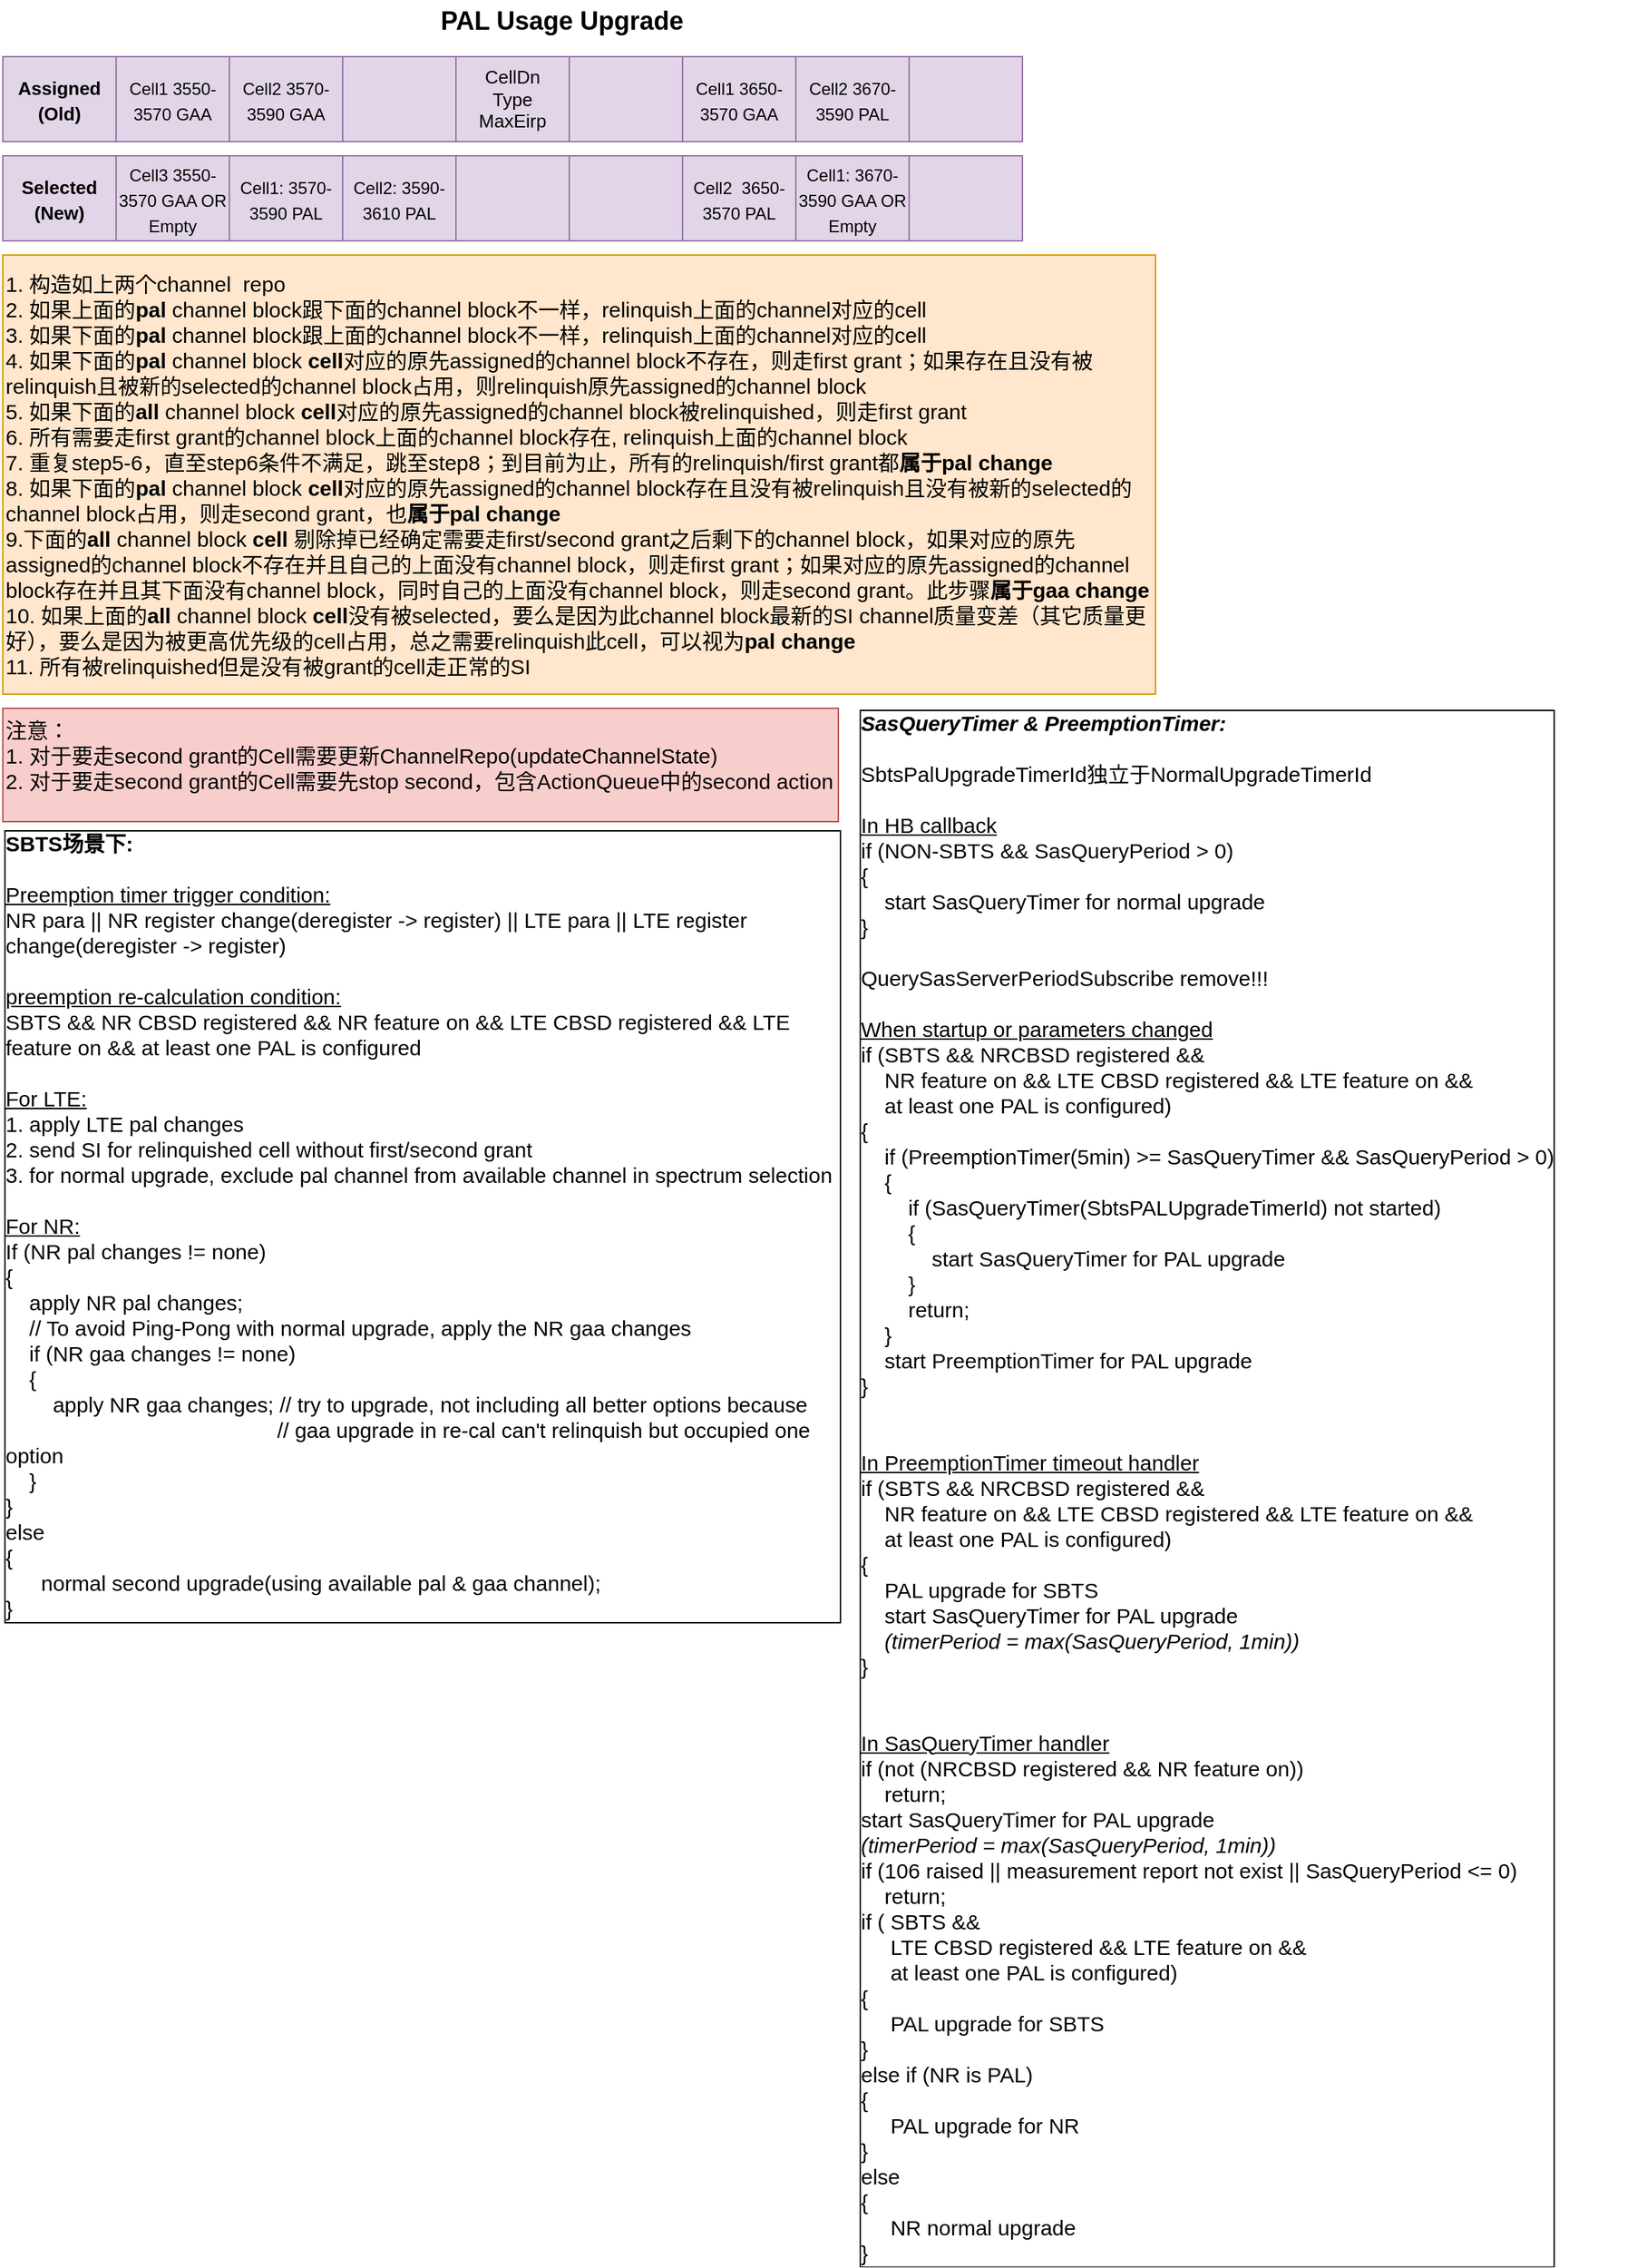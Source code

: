 <mxfile version="18.0.3" type="github">
  <diagram id="I7b-DVMGUag0UUCmyViW" name="Page-1">
    <mxGraphModel dx="1422" dy="762" grid="1" gridSize="10" guides="1" tooltips="1" connect="1" arrows="1" fold="1" page="1" pageScale="1" pageWidth="1169" pageHeight="1654" math="0" shadow="0">
      <root>
        <mxCell id="0" />
        <mxCell id="1" parent="0" />
        <mxCell id="0SPUhZUTOxkxkWTP6AR3-1" value="1. 构造如上两个channel&amp;nbsp; repo&lt;br&gt;2. 如果上面的&lt;b&gt;pal &lt;/b&gt;channel block跟下面的channel block不一样，relinquish上面的channel对应的cell&lt;br&gt;3. 如果下面的&lt;b&gt;pal &lt;/b&gt;channel block跟上面的channel block不一样，relinquish上面的channel对应的cell&lt;br&gt;4. 如果下面的&lt;b&gt;pal &lt;/b&gt;channel block &lt;b&gt;cell&lt;/b&gt;对应的原先assigned的channel block不存在，则走first grant；如果存在且没有被relinquish且被新的selected的channel block占用，则relinquish原先assigned的channel block&lt;br&gt;5. 如果下面的&lt;b&gt;all &lt;/b&gt;channel block &lt;b&gt;cell&lt;/b&gt;对应的原先assigned的channel block被relinquished，则走first grant&lt;br&gt;6. 所有需要走first grant的channel block上面的channel block存在, relinquish上面的channel block&lt;br&gt;7. 重复step5-6，直至step6条件不满足，跳至step8；到目前为止，所有的relinquish/first grant都&lt;b&gt;属于pal change&lt;/b&gt;&lt;br&gt;8. 如果下面的&lt;b&gt;pal &lt;/b&gt;channel block &lt;b&gt;cell&lt;/b&gt;对应的原先assigned的channel block存在且没有被relinquish且没有被新的selected的channel block占用，则走second grant，也&lt;b&gt;属于pal change&lt;/b&gt;&lt;br&gt;9.下面的&lt;b&gt;all &lt;/b&gt;channel block &lt;b&gt;cell &lt;/b&gt;剔除掉已经确定需要走first/second grant之后剩下的channel block，如果对应的原先assigned的channel block不存在并且自己的上面没有channel block，则走first grant；如果对应的原先assigned的channel block存在并且其下面没有channel block，同时自己的上面没有channel block，则走second grant。此步骤&lt;b&gt;属于gaa change&lt;/b&gt;&lt;br&gt;10. 如果上面的&lt;b&gt;all&amp;nbsp;&lt;/b&gt;channel block &lt;b&gt;cell&lt;/b&gt;没有被selected，要么是因为此channel block最新的SI channel质量变差（其它质量更好），要么是因为被更高优先级的cell占用，总之需要relinquish此cell，可以视为&lt;b&gt;pal change&lt;/b&gt;&lt;br&gt;11. 所有被relinquished但是没有被grant的cell走正常的SI" style="rounded=0;whiteSpace=wrap;html=1;align=left;fontSize=15;fillColor=#ffe6cc;strokeColor=#d79b00;fontFamily=Helvetica;" parent="1" vertex="1">
          <mxGeometry x="7" y="190" width="814" height="310" as="geometry" />
        </mxCell>
        <mxCell id="0SPUhZUTOxkxkWTP6AR3-2" value="&lt;b&gt;&lt;span style=&quot;font-size: 13px;&quot;&gt;Assigned&lt;/span&gt;&lt;br style=&quot;font-size: 13px;&quot;&gt;&lt;span style=&quot;font-size: 13px;&quot;&gt;(Old)&lt;/span&gt;&lt;/b&gt;" style="rounded=0;whiteSpace=wrap;html=1;fontSize=15;align=center;verticalAlign=middle;fillColor=#e1d5e7;strokeColor=#9673a6;fontFamily=Helvetica;" parent="1" vertex="1">
          <mxGeometry x="7" y="50" width="80" height="60" as="geometry" />
        </mxCell>
        <mxCell id="0SPUhZUTOxkxkWTP6AR3-3" value="&lt;span style=&quot;font-size: 12px&quot;&gt;Cell1 3550-3570 GAA&lt;/span&gt;" style="rounded=0;whiteSpace=wrap;html=1;fontSize=15;align=center;verticalAlign=middle;fillColor=#e1d5e7;strokeColor=#9673a6;fontFamily=Helvetica;" parent="1" vertex="1">
          <mxGeometry x="87" y="50" width="80" height="60" as="geometry" />
        </mxCell>
        <mxCell id="0SPUhZUTOxkxkWTP6AR3-4" value="&lt;span style=&quot;font-size: 12px&quot;&gt;Cell2 3570-3590 GAA&lt;/span&gt;" style="rounded=0;whiteSpace=wrap;html=1;fontSize=15;align=center;verticalAlign=middle;fillColor=#e1d5e7;strokeColor=#9673a6;fontFamily=Helvetica;" parent="1" vertex="1">
          <mxGeometry x="167" y="50" width="80" height="60" as="geometry" />
        </mxCell>
        <mxCell id="0SPUhZUTOxkxkWTP6AR3-5" value="" style="rounded=0;whiteSpace=wrap;html=1;fontSize=15;align=center;verticalAlign=middle;fillColor=#e1d5e7;strokeColor=#9673a6;fontFamily=Helvetica;" parent="1" vertex="1">
          <mxGeometry x="247" y="50" width="80" height="60" as="geometry" />
        </mxCell>
        <mxCell id="0SPUhZUTOxkxkWTP6AR3-6" value="CellDn&lt;br&gt;Type&lt;br style=&quot;font-size: 13px&quot;&gt;MaxEirp" style="rounded=0;whiteSpace=wrap;html=1;fontSize=13;align=center;fontStyle=0;verticalAlign=middle;fillColor=#e1d5e7;strokeColor=#9673a6;fontFamily=Helvetica;" parent="1" vertex="1">
          <mxGeometry x="327" y="50" width="80" height="60" as="geometry" />
        </mxCell>
        <mxCell id="0SPUhZUTOxkxkWTP6AR3-7" value="" style="rounded=0;whiteSpace=wrap;html=1;fontSize=15;align=center;verticalAlign=middle;fillColor=#e1d5e7;strokeColor=#9673a6;fontFamily=Helvetica;" parent="1" vertex="1">
          <mxGeometry x="407" y="50" width="80" height="60" as="geometry" />
        </mxCell>
        <mxCell id="0SPUhZUTOxkxkWTP6AR3-8" value="&lt;span style=&quot;font-size: 12px&quot;&gt;Cell1 3650-3570 GAA&lt;/span&gt;" style="rounded=0;whiteSpace=wrap;html=1;fontSize=15;align=center;verticalAlign=middle;fillColor=#e1d5e7;strokeColor=#9673a6;fontFamily=Helvetica;" parent="1" vertex="1">
          <mxGeometry x="487" y="50" width="80" height="60" as="geometry" />
        </mxCell>
        <mxCell id="0SPUhZUTOxkxkWTP6AR3-9" value="&lt;span style=&quot;font-size: 12px&quot;&gt;Cell2 3670-3590 PAL&lt;/span&gt;" style="rounded=0;whiteSpace=wrap;html=1;fontSize=15;align=center;verticalAlign=middle;fillColor=#e1d5e7;strokeColor=#9673a6;fontFamily=Helvetica;" parent="1" vertex="1">
          <mxGeometry x="567" y="50" width="80" height="60" as="geometry" />
        </mxCell>
        <mxCell id="0SPUhZUTOxkxkWTP6AR3-10" value="" style="rounded=0;whiteSpace=wrap;html=1;fontSize=15;align=center;verticalAlign=middle;fillColor=#e1d5e7;strokeColor=#9673a6;fontFamily=Helvetica;" parent="1" vertex="1">
          <mxGeometry x="647" y="50" width="80" height="60" as="geometry" />
        </mxCell>
        <mxCell id="0SPUhZUTOxkxkWTP6AR3-11" value="&lt;b&gt;&lt;span style=&quot;font-size: 13px;&quot;&gt;Selected&lt;/span&gt;&lt;br style=&quot;font-size: 13px;&quot;&gt;&lt;span style=&quot;font-size: 13px;&quot;&gt;(New)&lt;/span&gt;&lt;/b&gt;" style="rounded=0;whiteSpace=wrap;html=1;fontSize=15;align=center;verticalAlign=middle;fillColor=#e1d5e7;strokeColor=#9673a6;fontFamily=Helvetica;" parent="1" vertex="1">
          <mxGeometry x="7" y="120" width="80" height="60" as="geometry" />
        </mxCell>
        <mxCell id="0SPUhZUTOxkxkWTP6AR3-12" value="&lt;span style=&quot;font-size: 12px&quot;&gt;Cell3 3550-3570 GAA OR&lt;br&gt;Empty&lt;br&gt;&lt;/span&gt;" style="rounded=0;whiteSpace=wrap;html=1;fontSize=15;align=center;verticalAlign=middle;fillColor=#e1d5e7;strokeColor=#9673a6;fontFamily=Helvetica;" parent="1" vertex="1">
          <mxGeometry x="87" y="120" width="80" height="60" as="geometry" />
        </mxCell>
        <mxCell id="0SPUhZUTOxkxkWTP6AR3-13" value="&lt;span style=&quot;font-size: 12px&quot;&gt;Cell1: 3570-3590 PAL&lt;/span&gt;" style="rounded=0;whiteSpace=wrap;html=1;fontSize=15;align=center;verticalAlign=middle;fillColor=#e1d5e7;strokeColor=#9673a6;fontFamily=Helvetica;" parent="1" vertex="1">
          <mxGeometry x="167" y="120" width="80" height="60" as="geometry" />
        </mxCell>
        <mxCell id="0SPUhZUTOxkxkWTP6AR3-14" value="&lt;span style=&quot;font-size: 12px&quot;&gt;Cell2: 3590-3610 PAL&lt;/span&gt;" style="rounded=0;whiteSpace=wrap;html=1;fontSize=15;align=center;verticalAlign=middle;fillColor=#e1d5e7;strokeColor=#9673a6;fontFamily=Helvetica;" parent="1" vertex="1">
          <mxGeometry x="247" y="120" width="80" height="60" as="geometry" />
        </mxCell>
        <mxCell id="0SPUhZUTOxkxkWTP6AR3-15" value="" style="rounded=0;whiteSpace=wrap;html=1;fontSize=15;align=center;verticalAlign=middle;fillColor=#e1d5e7;strokeColor=#9673a6;fontFamily=Helvetica;" parent="1" vertex="1">
          <mxGeometry x="327" y="120" width="80" height="60" as="geometry" />
        </mxCell>
        <mxCell id="0SPUhZUTOxkxkWTP6AR3-16" value="" style="rounded=0;whiteSpace=wrap;html=1;fontSize=15;align=center;verticalAlign=middle;fillColor=#e1d5e7;strokeColor=#9673a6;fontFamily=Helvetica;" parent="1" vertex="1">
          <mxGeometry x="407" y="120" width="80" height="60" as="geometry" />
        </mxCell>
        <mxCell id="0SPUhZUTOxkxkWTP6AR3-17" value="&lt;font style=&quot;font-size: 12px&quot;&gt;Cell2&amp;nbsp; 3650-3570 PAL&lt;/font&gt;" style="rounded=0;whiteSpace=wrap;html=1;fontSize=15;align=center;verticalAlign=middle;fillColor=#e1d5e7;strokeColor=#9673a6;fontFamily=Helvetica;" parent="1" vertex="1">
          <mxGeometry x="487" y="120" width="80" height="60" as="geometry" />
        </mxCell>
        <mxCell id="0SPUhZUTOxkxkWTP6AR3-18" value="&lt;span style=&quot;font-size: 12px&quot;&gt;Cell1: 3670-3590 GAA OR Empty&lt;/span&gt;" style="rounded=0;whiteSpace=wrap;html=1;fontSize=15;align=center;verticalAlign=middle;fillColor=#e1d5e7;strokeColor=#9673a6;fontFamily=Helvetica;" parent="1" vertex="1">
          <mxGeometry x="567" y="120" width="80" height="60" as="geometry" />
        </mxCell>
        <mxCell id="0SPUhZUTOxkxkWTP6AR3-19" value="" style="rounded=0;whiteSpace=wrap;html=1;fontSize=15;align=center;verticalAlign=middle;fillColor=#e1d5e7;strokeColor=#9673a6;fontFamily=Helvetica;" parent="1" vertex="1">
          <mxGeometry x="647" y="120" width="80" height="60" as="geometry" />
        </mxCell>
        <mxCell id="0SPUhZUTOxkxkWTP6AR3-22" value="PAL Usage Upgrade" style="text;html=1;strokeColor=none;fillColor=none;align=center;verticalAlign=middle;whiteSpace=wrap;rounded=0;fontSize=18;fontColor=#000000;fontStyle=1;fontFamily=Helvetica;" parent="1" vertex="1">
          <mxGeometry x="292" y="10" width="220" height="30" as="geometry" />
        </mxCell>
        <mxCell id="0SPUhZUTOxkxkWTP6AR3-23" value="&lt;font style=&quot;font-size: 15px&quot;&gt;注意：&lt;br&gt;1. 对于要走second grant的Cell需要更新ChannelRepo(updateChannelState)&lt;br&gt;2. 对于要走second grant的Cell需要先stop second，包含ActionQueue中的second action&lt;br&gt;&lt;/font&gt;" style="text;html=1;strokeColor=#b85450;fillColor=#f8cecc;align=left;verticalAlign=top;whiteSpace=wrap;rounded=0;fontSize=14;fontFamily=Helvetica;" parent="1" vertex="1">
          <mxGeometry x="7" y="510" width="590" height="80" as="geometry" />
        </mxCell>
        <mxCell id="e3JJVRDGPqxO4OqVIrgf-2" value="&lt;font style=&quot;font-size: 15px;&quot;&gt;&lt;font style=&quot;font-size: 15px;&quot;&gt;&lt;b style=&quot;&quot;&gt;SBTS场景下:&lt;br&gt;&lt;/b&gt;&lt;br&gt;&lt;u&gt;Preemption timer trigger condition:&lt;/u&gt;&lt;br&gt;NR para || NR register change(deregister -&amp;gt; register) || LTE para || LTE register change(deregister -&amp;gt; register)&lt;br&gt;&lt;br&gt;&lt;u&gt;preemption re-calculation condition:&lt;/u&gt;&lt;br&gt;SBTS &amp;amp;&amp;amp; NR CBSD registered &amp;amp;&amp;amp; NR feature on &amp;amp;&amp;amp; LTE CBSD registered &amp;amp;&amp;amp; LTE feature on &amp;amp;&amp;amp; at least one PAL is configured&lt;br style=&quot;&quot;&gt;&lt;br&gt;&lt;u style=&quot;&quot;&gt;For LTE:&lt;/u&gt;&lt;br style=&quot;&quot;&gt;1. apply LTE pal changes&lt;br style=&quot;&quot;&gt;2. send SI for relinquished cell without first/second grant&lt;br style=&quot;&quot;&gt;3. for normal upgrade, exclude pal channel from available channel in spectrum selection&amp;nbsp;&lt;br style=&quot;&quot;&gt;&lt;br style=&quot;&quot;&gt;&lt;u style=&quot;&quot;&gt;For NR:&lt;/u&gt;&lt;/font&gt;&lt;br style=&quot;&quot;&gt;If (NR pal changes != none)&lt;br style=&quot;&quot;&gt;{&lt;br style=&quot;&quot;&gt;&amp;nbsp; &amp;nbsp; apply NR pal changes;&lt;br&gt;&amp;nbsp; &amp;nbsp; // To avoid Ping-Pong with normal upgrade, apply the&amp;nbsp;NR gaa changes&lt;br style=&quot;&quot;&gt;&amp;nbsp; &amp;nbsp; if (NR gaa changes != none)&lt;br style=&quot;&quot;&gt;&amp;nbsp; &amp;nbsp; {&lt;br style=&quot;&quot;&gt;&amp;nbsp; &amp;nbsp; &amp;nbsp; &amp;nbsp; apply NR gaa changes; // try to upgrade, not including all better options because&amp;nbsp;&lt;br&gt;&amp;nbsp; &amp;nbsp; &amp;nbsp; &amp;nbsp; &amp;nbsp; &amp;nbsp; &amp;nbsp; &amp;nbsp; &amp;nbsp; &amp;nbsp; &amp;nbsp; &amp;nbsp; &amp;nbsp; &amp;nbsp; &amp;nbsp; &amp;nbsp; &amp;nbsp; &amp;nbsp; &amp;nbsp; &amp;nbsp; &amp;nbsp; &amp;nbsp; &amp;nbsp; // gaa upgrade in re-cal can&#39;t relinquish but occupied one option&lt;br style=&quot;&quot;&gt;&amp;nbsp; &amp;nbsp; }&lt;br style=&quot;&quot;&gt;}&lt;br style=&quot;&quot;&gt;else&lt;br style=&quot;&quot;&gt;{&lt;br style=&quot;&quot;&gt;&amp;nbsp; &amp;nbsp; &amp;nbsp; normal second upgrade(using available pal &amp;amp; gaa channel);&lt;br style=&quot;&quot;&gt;}&lt;/font&gt;" style="text;html=1;strokeColor=none;fillColor=none;align=left;verticalAlign=top;whiteSpace=wrap;rounded=0;fontSize=14;fontFamily=Helvetica;labelBorderColor=default;labelBackgroundColor=none;sketch=0;shadow=0;glass=0;" parent="1" vertex="1">
          <mxGeometry x="5.5" y="589" width="593" height="580" as="geometry" />
        </mxCell>
        <mxCell id="syBKgrgxoMQ6-uX4aRrQ-3" value="&lt;div style=&quot;font-size: 15px;&quot;&gt;&lt;font style=&quot;font-size: 15px;&quot;&gt;&lt;i style=&quot;&quot;&gt;&lt;b style=&quot;&quot;&gt;SasQueryTimer &amp;amp; PreemptionTimer:&lt;/b&gt;&lt;/i&gt;&lt;/font&gt;&lt;/div&gt;&lt;div style=&quot;font-size: 15px;&quot;&gt;&lt;br&gt;&lt;/div&gt;&lt;div style=&quot;font-size: 15px;&quot;&gt;&lt;font style=&quot;font-size: 15px;&quot;&gt;SbtsPalUpgradeTimerId独立于NormalUpgradeTimerId&lt;/font&gt;&lt;/div&gt;&lt;div style=&quot;font-size: 15px;&quot;&gt;&lt;font style=&quot;font-size: 15px;&quot;&gt;&lt;br&gt;&lt;/font&gt;&lt;/div&gt;&lt;div style=&quot;font-size: 15px;&quot;&gt;&lt;font style=&quot;font-size: 15px;&quot;&gt;&lt;u&gt;In HB callback&lt;/u&gt;&lt;/font&gt;&lt;/div&gt;&lt;div style=&quot;font-size: 15px;&quot;&gt;&lt;font style=&quot;font-size: 15px;&quot;&gt;if (NON-SBTS &amp;amp;&amp;amp; SasQueryPeriod &amp;gt; 0)&lt;/font&gt;&lt;/div&gt;&lt;div style=&quot;font-size: 15px;&quot;&gt;&lt;font style=&quot;font-size: 15px;&quot;&gt;{&lt;/font&gt;&lt;/div&gt;&lt;div style=&quot;font-size: 15px;&quot;&gt;&lt;font style=&quot;font-size: 15px;&quot;&gt;&amp;nbsp; &amp;nbsp; start SasQueryTimer for normal upgrade&lt;/font&gt;&lt;/div&gt;&lt;div style=&quot;font-size: 15px;&quot;&gt;&lt;font style=&quot;font-size: 15px;&quot;&gt;}&lt;/font&gt;&lt;/div&gt;&lt;div style=&quot;font-size: 15px;&quot;&gt;&lt;font style=&quot;font-size: 15px;&quot;&gt;&lt;br&gt;&lt;/font&gt;&lt;/div&gt;&lt;div style=&quot;font-size: 15px;&quot;&gt;&lt;font style=&quot;font-size: 15px;&quot;&gt;QuerySasServerPeriodSubscribe remove!!!&lt;/font&gt;&lt;/div&gt;&lt;div style=&quot;font-size: 15px;&quot;&gt;&lt;font style=&quot;font-size: 15px;&quot;&gt;&lt;br&gt;&lt;/font&gt;&lt;/div&gt;&lt;div style=&quot;font-size: 15px;&quot;&gt;&lt;font style=&quot;font-size: 15px;&quot;&gt;&lt;u&gt;When startup or parameters changed&lt;/u&gt;&lt;/font&gt;&lt;/div&gt;&lt;div style=&quot;font-size: 15px;&quot;&gt;&lt;div&gt;&lt;font style=&quot;font-size: 15px;&quot;&gt;if (SBTS &amp;amp;&amp;amp; NRCBSD registered &amp;amp;&amp;amp;&lt;/font&gt;&lt;/div&gt;&lt;font style=&quot;font-size: 15px;&quot;&gt;&amp;nbsp; &amp;nbsp; NR feature on &amp;amp;&amp;amp; LTE CBSD registered &amp;amp;&amp;amp; LTE feature on &amp;amp;&amp;amp;&lt;br&gt;&amp;nbsp; &amp;nbsp; at least one PAL is configured&lt;span style=&quot;background-color: initial;&quot;&gt;)&lt;/span&gt;&lt;br&gt;&lt;/font&gt;&lt;/div&gt;&lt;div style=&quot;font-size: 15px;&quot;&gt;&lt;font style=&quot;font-size: 15px;&quot;&gt;{&lt;/font&gt;&lt;/div&gt;&lt;div style=&quot;font-size: 15px;&quot;&gt;&lt;font style=&quot;font-size: 15px;&quot;&gt;&amp;nbsp; &amp;nbsp; if (PreemptionTimer(5min) &amp;gt;= SasQueryTimer &amp;amp;&amp;amp; SasQueryPeriod&amp;nbsp;&amp;gt; 0)&lt;/font&gt;&lt;/div&gt;&lt;div style=&quot;font-size: 15px;&quot;&gt;&lt;font style=&quot;font-size: 15px;&quot;&gt;&amp;nbsp; &amp;nbsp; {&lt;/font&gt;&lt;/div&gt;&lt;div style=&quot;font-size: 15px;&quot;&gt;&lt;font style=&quot;font-size: 15px;&quot;&gt;&amp;nbsp; &amp;nbsp; &amp;nbsp; &amp;nbsp; if (SasQueryTimer(SbtsPALUpgradeTimerId) not started)&lt;/font&gt;&lt;/div&gt;&lt;div style=&quot;font-size: 15px;&quot;&gt;&lt;font style=&quot;font-size: 15px;&quot;&gt;&amp;nbsp; &amp;nbsp; &amp;nbsp; &amp;nbsp; {&lt;/font&gt;&lt;/div&gt;&lt;div style=&quot;font-size: 15px;&quot;&gt;&lt;font style=&quot;font-size: 15px;&quot;&gt;&amp;nbsp; &amp;nbsp; &amp;nbsp; &amp;nbsp; &amp;nbsp; &amp;nbsp; start SasQueryTimer for PAL upgrade&lt;/font&gt;&lt;/div&gt;&lt;div style=&quot;font-size: 15px;&quot;&gt;&lt;font style=&quot;font-size: 15px;&quot;&gt;&amp;nbsp; &amp;nbsp; &amp;nbsp; &amp;nbsp; }&lt;/font&gt;&lt;/div&gt;&lt;div style=&quot;font-size: 15px;&quot;&gt;&lt;font style=&quot;font-size: 15px;&quot;&gt;&amp;nbsp; &amp;nbsp; &amp;nbsp; &amp;nbsp; return;&lt;/font&gt;&lt;/div&gt;&lt;div style=&quot;font-size: 15px;&quot;&gt;&lt;font style=&quot;font-size: 15px;&quot;&gt;&amp;nbsp; &amp;nbsp; }&lt;/font&gt;&lt;/div&gt;&lt;div style=&quot;font-size: 15px;&quot;&gt;&lt;font style=&quot;font-size: 15px;&quot;&gt;&amp;nbsp; &amp;nbsp; start PreemptionTimer for PAL upgrade&lt;/font&gt;&lt;/div&gt;&lt;div style=&quot;font-size: 15px;&quot;&gt;&lt;font style=&quot;font-size: 15px;&quot;&gt;}&lt;/font&gt;&lt;/div&gt;&lt;div style=&quot;font-size: 15px;&quot;&gt;&lt;font style=&quot;font-size: 15px;&quot;&gt;&lt;br&gt;&lt;/font&gt;&lt;/div&gt;&lt;div style=&quot;font-size: 15px;&quot;&gt;&lt;font style=&quot;font-size: 15px;&quot;&gt;&lt;br&gt;&lt;/font&gt;&lt;/div&gt;&lt;div style=&quot;font-size: 15px;&quot;&gt;&lt;font style=&quot;font-size: 15px;&quot;&gt;&lt;u&gt;In PreemptionTimer timeout handler&lt;/u&gt;&lt;/font&gt;&lt;/div&gt;&lt;div style=&quot;font-size: 15px;&quot;&gt;&lt;font style=&quot;font-size: 15px;&quot;&gt;if (SBTS &amp;amp;&amp;amp; NRCBSD registered &amp;amp;&amp;amp;&lt;/font&gt;&lt;/div&gt;&lt;font style=&quot;font-size: 15px;&quot;&gt;&amp;nbsp; &amp;nbsp; NR feature on &amp;amp;&amp;amp; LTE CBSD registered &amp;amp;&amp;amp; LTE feature on &amp;amp;&amp;amp;&lt;br&gt;&amp;nbsp; &amp;nbsp; at least one PAL is configured&lt;span style=&quot;background-color: initial;&quot;&gt;)&lt;/span&gt;&lt;br&gt;&lt;/font&gt;&lt;div style=&quot;font-size: 15px;&quot;&gt;&lt;font style=&quot;font-size: 15px;&quot;&gt;{&lt;/font&gt;&lt;/div&gt;&lt;div style=&quot;font-size: 15px;&quot;&gt;&lt;font style=&quot;font-size: 15px;&quot;&gt;&amp;nbsp; &amp;nbsp; PAL upgrade for SBTS&lt;/font&gt;&lt;/div&gt;&lt;div style=&quot;font-size: 15px;&quot;&gt;&lt;font style=&quot;font-size: 15px;&quot;&gt;&amp;nbsp; &amp;nbsp; start SasQueryTimer for PAL upgrade&amp;nbsp;&lt;/font&gt;&lt;/div&gt;&lt;div style=&quot;font-size: 15px;&quot;&gt;&lt;font style=&quot;font-size: 15px;&quot;&gt;&amp;nbsp; &amp;nbsp; &lt;i&gt;(timerPeriod = max(SasQueryPeriod, 1min))&lt;/i&gt;&lt;/font&gt;&lt;/div&gt;&lt;div style=&quot;font-size: 15px;&quot;&gt;&lt;font style=&quot;font-size: 15px;&quot;&gt;}&lt;/font&gt;&lt;/div&gt;&lt;div style=&quot;font-size: 15px;&quot;&gt;&lt;font style=&quot;font-size: 15px;&quot;&gt;&lt;br&gt;&lt;/font&gt;&lt;/div&gt;&lt;div style=&quot;font-size: 15px;&quot;&gt;&lt;font style=&quot;font-size: 15px;&quot;&gt;&lt;br&gt;&lt;/font&gt;&lt;/div&gt;&lt;div style=&quot;font-size: 15px;&quot;&gt;&lt;font style=&quot;font-size: 15px;&quot;&gt;&lt;u&gt;In SasQueryTimer handler&lt;/u&gt;&lt;/font&gt;&lt;/div&gt;&lt;div style=&quot;font-size: 15px;&quot;&gt;&lt;div&gt;&lt;font style=&quot;font-size: 15px;&quot;&gt;if (not (NRCBSD registered &amp;amp;&amp;amp; NR feature on))&lt;/font&gt;&lt;/div&gt;&lt;div&gt;&lt;font style=&quot;font-size: 15px;&quot;&gt;&amp;nbsp; &amp;nbsp; return;&lt;/font&gt;&lt;/div&gt;&lt;div&gt;&lt;font style=&quot;font-size: 15px;&quot;&gt;start SasQueryTimer for PAL upgrade&lt;/font&gt;&lt;/div&gt;&lt;div&gt;&lt;font style=&quot;font-size: 15px;&quot;&gt;&lt;i style=&quot;&quot;&gt;(timerPeriod = max(SasQueryPeriod, 1min))&lt;/i&gt;&lt;/font&gt;&lt;/div&gt;&lt;div&gt;&lt;font style=&quot;font-size: 15px;&quot;&gt;if (106 raised || measurement report not exist ||&amp;nbsp;&lt;/font&gt;&lt;span style=&quot;background-color: initial;&quot;&gt;SasQueryPeriod &amp;lt;= 0)&lt;/span&gt;&lt;/div&gt;&lt;div&gt;&lt;font style=&quot;font-size: 15px;&quot;&gt;&amp;nbsp; &amp;nbsp; return;&lt;/font&gt;&lt;/div&gt;&lt;div&gt;&lt;font style=&quot;font-size: 15px;&quot;&gt;if ( SBTS &amp;amp;&amp;amp;&lt;/font&gt;&lt;/div&gt;&lt;div&gt;&lt;font style=&quot;font-size: 15px;&quot;&gt;&amp;nbsp; &amp;nbsp; &amp;nbsp;LTE CBSD registered &amp;amp;&amp;amp; LTE feature on &amp;amp;&amp;amp;&lt;/font&gt;&lt;/div&gt;&lt;div&gt;&lt;font style=&quot;font-size: 15px;&quot;&gt;&amp;nbsp; &amp;nbsp; &amp;nbsp;at least one PAL is configured)&lt;/font&gt;&lt;/div&gt;&lt;div&gt;&lt;font style=&quot;font-size: 15px;&quot;&gt;{&lt;/font&gt;&lt;/div&gt;&lt;div&gt;&lt;font style=&quot;font-size: 15px;&quot;&gt;&amp;nbsp; &amp;nbsp; &amp;nbsp;PAL upgrade for SBTS&lt;/font&gt;&lt;/div&gt;&lt;div&gt;&lt;font style=&quot;font-size: 15px;&quot;&gt;}&lt;/font&gt;&lt;/div&gt;&lt;div&gt;&lt;font style=&quot;font-size: 15px;&quot;&gt;else if (NR is PAL)&lt;/font&gt;&lt;/div&gt;&lt;div&gt;&lt;font style=&quot;font-size: 15px;&quot;&gt;{&lt;/font&gt;&lt;/div&gt;&lt;div&gt;&lt;font style=&quot;font-size: 15px;&quot;&gt;&amp;nbsp; &amp;nbsp; &amp;nbsp;PAL upgrade for NR&lt;/font&gt;&lt;/div&gt;&lt;div&gt;&lt;font style=&quot;font-size: 15px;&quot;&gt;}&lt;/font&gt;&lt;/div&gt;&lt;div&gt;&lt;font style=&quot;font-size: 15px;&quot;&gt;else&lt;/font&gt;&lt;/div&gt;&lt;div&gt;&lt;font style=&quot;font-size: 15px;&quot;&gt;{&lt;/font&gt;&lt;/div&gt;&lt;div&gt;&lt;font style=&quot;font-size: 15px;&quot;&gt;&amp;nbsp; &amp;nbsp; &amp;nbsp;NR normal upgrade&lt;/font&gt;&lt;/div&gt;&lt;div&gt;&lt;font style=&quot;font-size: 15px;&quot;&gt;}&lt;/font&gt;&lt;/div&gt;&lt;/div&gt;" style="text;html=1;strokeColor=none;fillColor=none;align=left;verticalAlign=middle;whiteSpace=wrap;rounded=0;sketch=0;shadow=0;labelBorderColor=default;" vertex="1" parent="1">
          <mxGeometry x="610" y="510" width="550" height="1100" as="geometry" />
        </mxCell>
      </root>
    </mxGraphModel>
  </diagram>
</mxfile>
